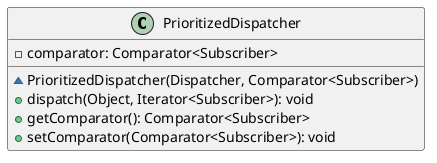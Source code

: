 @startuml

    class PrioritizedDispatcher {
        -comparator: Comparator<Subscriber>
        ~PrioritizedDispatcher(Dispatcher, Comparator<Subscriber>)
        +dispatch(Object, Iterator<Subscriber>): void
        +getComparator(): Comparator<Subscriber>
        +setComparator(Comparator<Subscriber>): void
    }

@enduml
